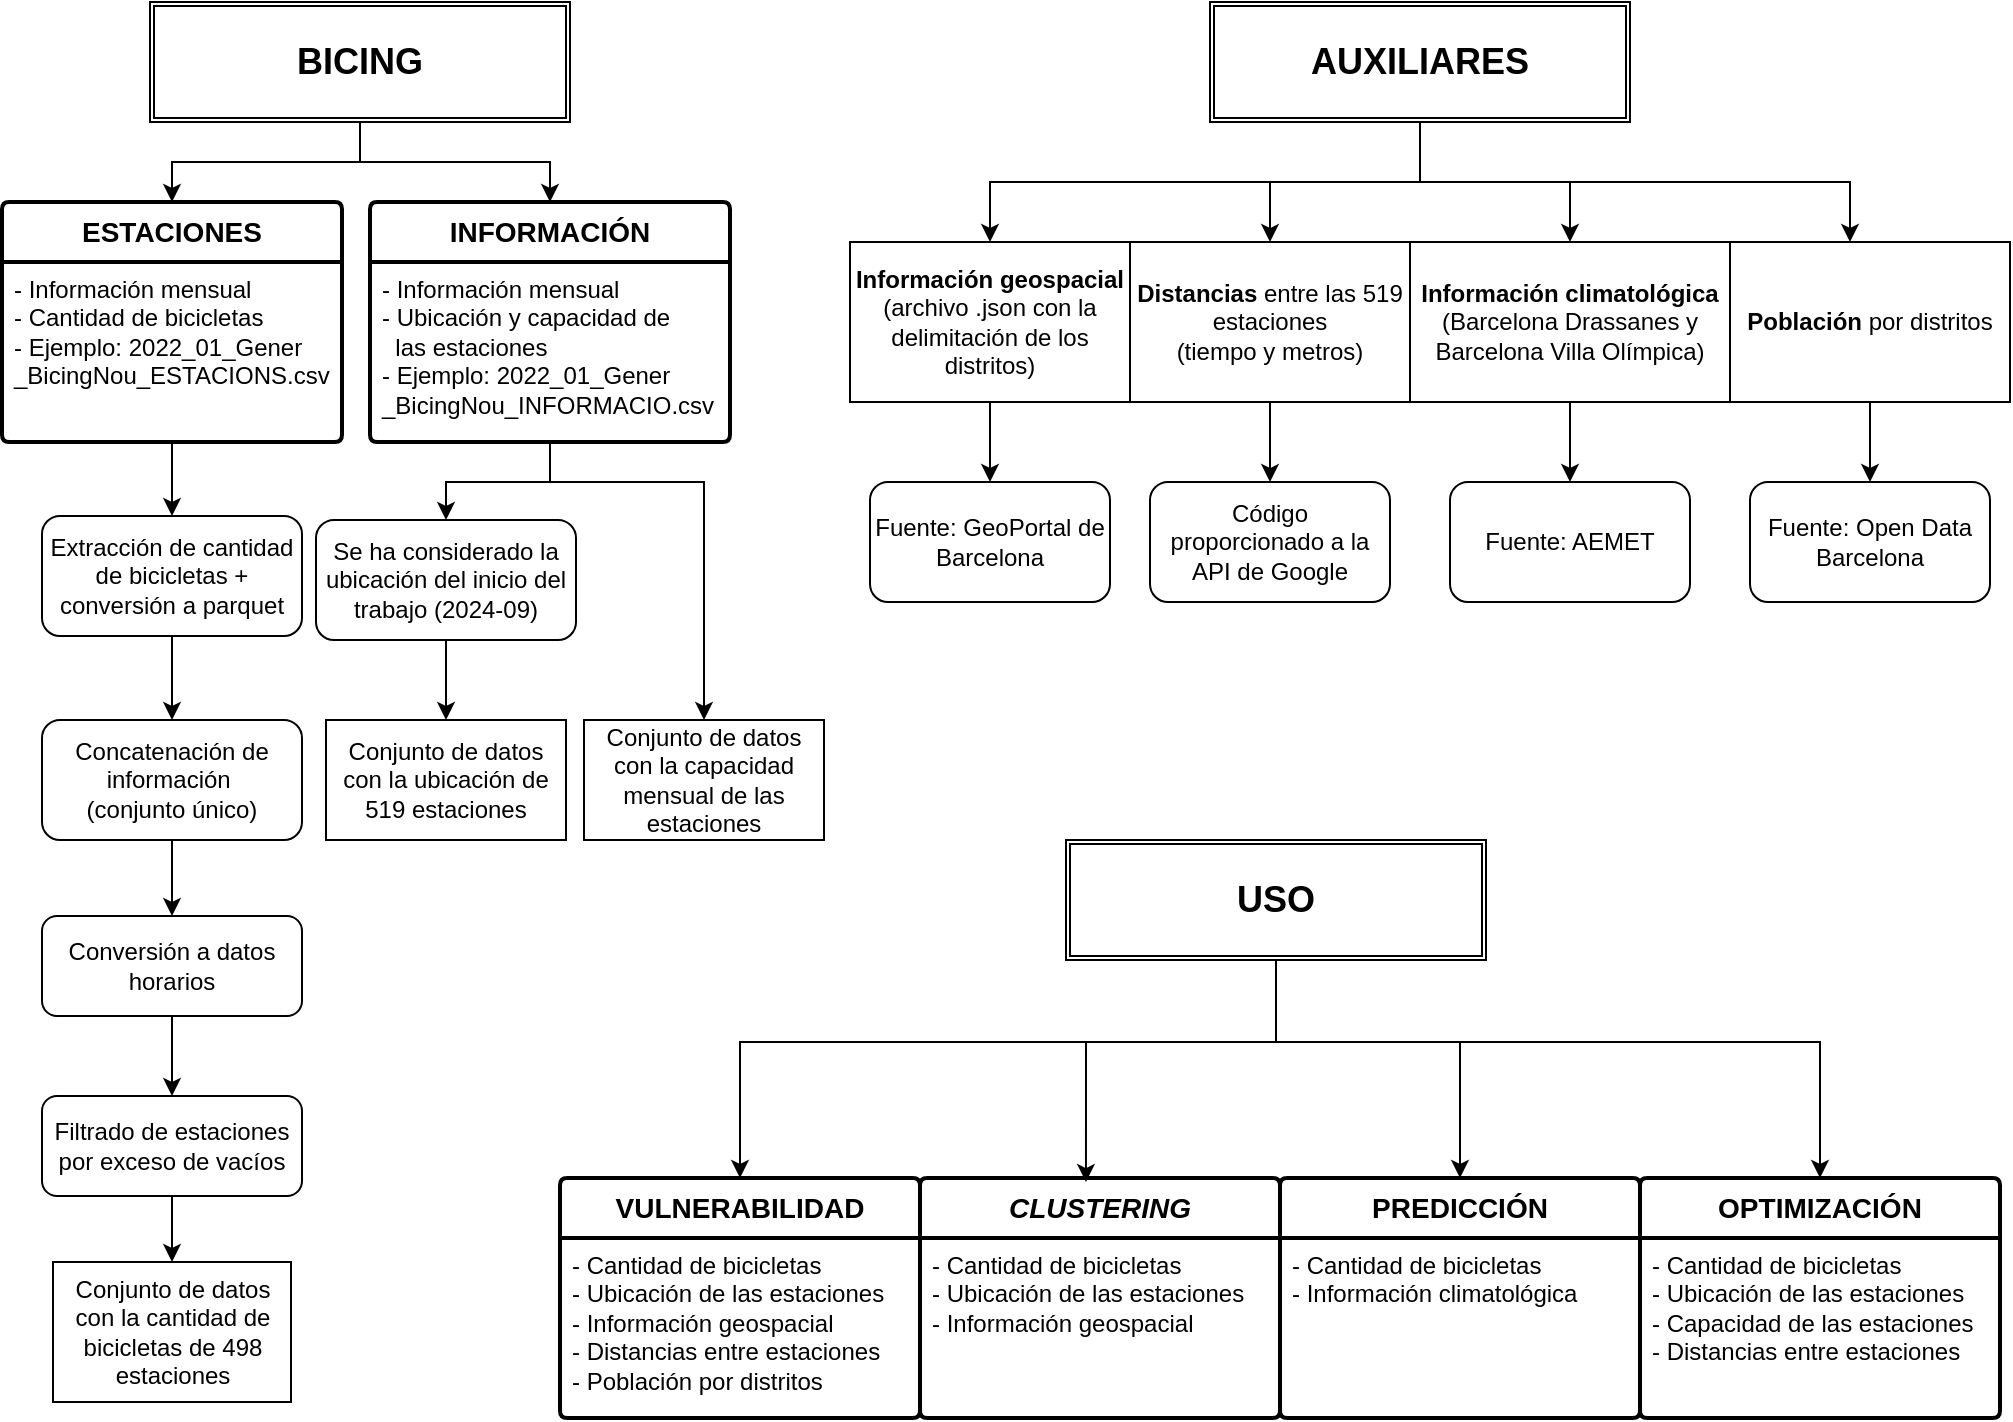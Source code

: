 <mxfile version="25.0.3">
  <diagram name="Página-1" id="TcY5MZNrnw-7XUBEPLQv">
    <mxGraphModel dx="1167" dy="2836" grid="1" gridSize="10" guides="1" tooltips="1" connect="1" arrows="1" fold="1" page="1" pageScale="1" pageWidth="827" pageHeight="1169" math="0" shadow="0">
      <root>
        <mxCell id="0" />
        <mxCell id="1" parent="0" />
        <mxCell id="RKbozviBFmEI2_MTx0Mp-12" style="edgeStyle=orthogonalEdgeStyle;rounded=0;orthogonalLoop=1;jettySize=auto;html=1;entryX=0.5;entryY=0;entryDx=0;entryDy=0;" parent="1" source="RKbozviBFmEI2_MTx0Mp-1" target="RKbozviBFmEI2_MTx0Mp-6" edge="1">
          <mxGeometry relative="1" as="geometry" />
        </mxCell>
        <mxCell id="RKbozviBFmEI2_MTx0Mp-13" style="edgeStyle=orthogonalEdgeStyle;rounded=0;orthogonalLoop=1;jettySize=auto;html=1;entryX=0.5;entryY=0;entryDx=0;entryDy=0;" parent="1" source="RKbozviBFmEI2_MTx0Mp-1" target="RKbozviBFmEI2_MTx0Mp-9" edge="1">
          <mxGeometry relative="1" as="geometry" />
        </mxCell>
        <mxCell id="RKbozviBFmEI2_MTx0Mp-1" value="&lt;font style=&quot;font-size: 18px;&quot;&gt;&lt;b&gt;BICING&lt;/b&gt;&lt;/font&gt;" style="shape=ext;double=1;rounded=0;whiteSpace=wrap;html=1;fillColor=none;" parent="1" vertex="1">
          <mxGeometry x="120" y="-2320" width="210" height="60" as="geometry" />
        </mxCell>
        <mxCell id="RKbozviBFmEI2_MTx0Mp-49" style="edgeStyle=orthogonalEdgeStyle;rounded=0;orthogonalLoop=1;jettySize=auto;html=1;" parent="1" source="RKbozviBFmEI2_MTx0Mp-2" target="RKbozviBFmEI2_MTx0Mp-40" edge="1">
          <mxGeometry relative="1" as="geometry" />
        </mxCell>
        <mxCell id="RKbozviBFmEI2_MTx0Mp-51" style="edgeStyle=orthogonalEdgeStyle;rounded=0;orthogonalLoop=1;jettySize=auto;html=1;" parent="1" source="RKbozviBFmEI2_MTx0Mp-2" target="RKbozviBFmEI2_MTx0Mp-39" edge="1">
          <mxGeometry relative="1" as="geometry">
            <Array as="points">
              <mxPoint x="755" y="-2230" />
              <mxPoint x="540" y="-2230" />
            </Array>
          </mxGeometry>
        </mxCell>
        <mxCell id="RKbozviBFmEI2_MTx0Mp-52" style="edgeStyle=orthogonalEdgeStyle;rounded=0;orthogonalLoop=1;jettySize=auto;html=1;" parent="1" source="RKbozviBFmEI2_MTx0Mp-2" target="RKbozviBFmEI2_MTx0Mp-47" edge="1">
          <mxGeometry relative="1" as="geometry" />
        </mxCell>
        <mxCell id="RKbozviBFmEI2_MTx0Mp-53" style="edgeStyle=orthogonalEdgeStyle;rounded=0;orthogonalLoop=1;jettySize=auto;html=1;" parent="1" source="RKbozviBFmEI2_MTx0Mp-2" target="RKbozviBFmEI2_MTx0Mp-48" edge="1">
          <mxGeometry relative="1" as="geometry">
            <Array as="points">
              <mxPoint x="755" y="-2230" />
              <mxPoint x="970" y="-2230" />
            </Array>
          </mxGeometry>
        </mxCell>
        <mxCell id="RKbozviBFmEI2_MTx0Mp-2" value="&lt;font style=&quot;font-size: 18px;&quot;&gt;&lt;b&gt;AUXILIARES&lt;/b&gt;&lt;/font&gt;" style="shape=ext;double=1;rounded=0;whiteSpace=wrap;html=1;fillColor=none;" parent="1" vertex="1">
          <mxGeometry x="650" y="-2320" width="210" height="60" as="geometry" />
        </mxCell>
        <mxCell id="RKbozviBFmEI2_MTx0Mp-6" value="&lt;b&gt;ESTACIONES&lt;/b&gt;" style="swimlane;childLayout=stackLayout;horizontal=1;startSize=30;horizontalStack=0;rounded=1;fontSize=14;fontStyle=0;strokeWidth=2;resizeParent=0;resizeLast=1;shadow=0;dashed=0;align=center;arcSize=4;whiteSpace=wrap;html=1;fillColor=none;" parent="1" vertex="1">
          <mxGeometry x="46" y="-2220" width="170" height="120" as="geometry">
            <mxRectangle x="300" y="-2330" width="150" height="50" as="alternateBounds" />
          </mxGeometry>
        </mxCell>
        <mxCell id="RKbozviBFmEI2_MTx0Mp-7" value="- Información mensual&lt;div&gt;- Cantidad de bicicletas&lt;/div&gt;&lt;div&gt;- Ejemplo:&amp;nbsp;2022_01_Gener&lt;/div&gt;&lt;div&gt;_BicingNou_ESTACIONS.csv&lt;/div&gt;" style="align=left;strokeColor=none;fillColor=none;spacingLeft=4;fontSize=12;verticalAlign=top;resizable=0;rotatable=0;part=1;html=1;" parent="RKbozviBFmEI2_MTx0Mp-6" vertex="1">
          <mxGeometry y="30" width="170" height="90" as="geometry" />
        </mxCell>
        <mxCell id="RKbozviBFmEI2_MTx0Mp-44" style="edgeStyle=orthogonalEdgeStyle;rounded=0;orthogonalLoop=1;jettySize=auto;html=1;entryX=0.5;entryY=0;entryDx=0;entryDy=0;" parent="1" source="RKbozviBFmEI2_MTx0Mp-9" target="RKbozviBFmEI2_MTx0Mp-19" edge="1">
          <mxGeometry relative="1" as="geometry" />
        </mxCell>
        <mxCell id="RKbozviBFmEI2_MTx0Mp-9" value="&lt;b&gt;INFORMACIÓN&lt;/b&gt;" style="swimlane;childLayout=stackLayout;horizontal=1;startSize=30;horizontalStack=0;rounded=1;fontSize=14;fontStyle=0;strokeWidth=2;resizeParent=0;resizeLast=1;shadow=0;dashed=0;align=center;arcSize=4;whiteSpace=wrap;html=1;fillColor=#FFFFFF;" parent="1" vertex="1">
          <mxGeometry x="230" y="-2220" width="180" height="120" as="geometry">
            <mxRectangle x="300" y="-2330" width="150" height="50" as="alternateBounds" />
          </mxGeometry>
        </mxCell>
        <mxCell id="RKbozviBFmEI2_MTx0Mp-10" value="- Información mensual&lt;div&gt;- Ubicación y capacidad de&lt;/div&gt;&lt;div&gt;&amp;nbsp; las estaciones&lt;/div&gt;&lt;div&gt;- Ejemplo:&amp;nbsp;2022_01_Gener&lt;/div&gt;&lt;div&gt;_BicingNou_INFORMACIO.csv&lt;/div&gt;" style="align=left;strokeColor=none;fillColor=none;spacingLeft=4;fontSize=12;verticalAlign=top;resizable=0;rotatable=0;part=1;html=1;" parent="RKbozviBFmEI2_MTx0Mp-9" vertex="1">
          <mxGeometry y="30" width="180" height="90" as="geometry" />
        </mxCell>
        <mxCell id="vcKm9Th1UIGKHqDHGL48-3" value="" style="edgeStyle=orthogonalEdgeStyle;rounded=0;orthogonalLoop=1;jettySize=auto;html=1;" edge="1" parent="1" source="RKbozviBFmEI2_MTx0Mp-16" target="RKbozviBFmEI2_MTx0Mp-23">
          <mxGeometry relative="1" as="geometry" />
        </mxCell>
        <mxCell id="RKbozviBFmEI2_MTx0Mp-16" value="Extracción de cantidad de bicicletas + conversión a parquet" style="rounded=1;whiteSpace=wrap;html=1;" parent="1" vertex="1">
          <mxGeometry x="66" y="-2063" width="130" height="60" as="geometry" />
        </mxCell>
        <mxCell id="RKbozviBFmEI2_MTx0Mp-17" style="edgeStyle=orthogonalEdgeStyle;rounded=0;orthogonalLoop=1;jettySize=auto;html=1;exitX=0.5;exitY=1;exitDx=0;exitDy=0;" parent="1" source="RKbozviBFmEI2_MTx0Mp-7" target="RKbozviBFmEI2_MTx0Mp-16" edge="1">
          <mxGeometry relative="1" as="geometry" />
        </mxCell>
        <mxCell id="RKbozviBFmEI2_MTx0Mp-43" value="" style="edgeStyle=orthogonalEdgeStyle;rounded=0;orthogonalLoop=1;jettySize=auto;html=1;" parent="1" source="RKbozviBFmEI2_MTx0Mp-19" target="RKbozviBFmEI2_MTx0Mp-32" edge="1">
          <mxGeometry relative="1" as="geometry" />
        </mxCell>
        <mxCell id="RKbozviBFmEI2_MTx0Mp-19" value="&lt;div&gt;&lt;br&gt;&lt;/div&gt;Se ha considerado la ubicación del inicio del trabajo (2024-09)&lt;div&gt;&lt;br&gt;&lt;/div&gt;" style="rounded=1;whiteSpace=wrap;html=1;" parent="1" vertex="1">
          <mxGeometry x="203" y="-2061" width="130" height="60" as="geometry" />
        </mxCell>
        <mxCell id="RKbozviBFmEI2_MTx0Mp-30" value="" style="edgeStyle=orthogonalEdgeStyle;rounded=0;orthogonalLoop=1;jettySize=auto;html=1;" parent="1" source="RKbozviBFmEI2_MTx0Mp-23" target="RKbozviBFmEI2_MTx0Mp-25" edge="1">
          <mxGeometry relative="1" as="geometry" />
        </mxCell>
        <mxCell id="RKbozviBFmEI2_MTx0Mp-23" value="Concatenación de información&amp;nbsp;&lt;div&gt;(conjunto único)&lt;/div&gt;" style="rounded=1;whiteSpace=wrap;html=1;" parent="1" vertex="1">
          <mxGeometry x="66" y="-1961" width="130" height="60" as="geometry" />
        </mxCell>
        <mxCell id="vcKm9Th1UIGKHqDHGL48-4" value="" style="edgeStyle=orthogonalEdgeStyle;rounded=0;orthogonalLoop=1;jettySize=auto;html=1;" edge="1" parent="1" source="RKbozviBFmEI2_MTx0Mp-25" target="RKbozviBFmEI2_MTx0Mp-35">
          <mxGeometry relative="1" as="geometry" />
        </mxCell>
        <mxCell id="RKbozviBFmEI2_MTx0Mp-25" value="Conversión a datos horarios" style="rounded=1;whiteSpace=wrap;html=1;" parent="1" vertex="1">
          <mxGeometry x="66" y="-1863" width="130" height="50" as="geometry" />
        </mxCell>
        <mxCell id="RKbozviBFmEI2_MTx0Mp-32" value="Conjunto de datos con la ubicación de 519 estaciones" style="rounded=0;whiteSpace=wrap;html=1;" parent="1" vertex="1">
          <mxGeometry x="208" y="-1961" width="120" height="60" as="geometry" />
        </mxCell>
        <mxCell id="RKbozviBFmEI2_MTx0Mp-38" style="edgeStyle=orthogonalEdgeStyle;rounded=0;orthogonalLoop=1;jettySize=auto;html=1;exitX=0.5;exitY=1;exitDx=0;exitDy=0;entryX=0.5;entryY=0;entryDx=0;entryDy=0;" parent="1" source="RKbozviBFmEI2_MTx0Mp-35" target="RKbozviBFmEI2_MTx0Mp-36" edge="1">
          <mxGeometry relative="1" as="geometry" />
        </mxCell>
        <mxCell id="RKbozviBFmEI2_MTx0Mp-35" value="Filtrado de estaciones por exceso de vacíos" style="rounded=1;whiteSpace=wrap;html=1;" parent="1" vertex="1">
          <mxGeometry x="66" y="-1773" width="130" height="50" as="geometry" />
        </mxCell>
        <mxCell id="RKbozviBFmEI2_MTx0Mp-36" value="Conjunto de datos con la cantidad de bicicletas de 498 estaciones" style="rounded=0;whiteSpace=wrap;html=1;" parent="1" vertex="1">
          <mxGeometry x="71.5" y="-1690" width="119" height="70" as="geometry" />
        </mxCell>
        <mxCell id="RKbozviBFmEI2_MTx0Mp-54" style="edgeStyle=orthogonalEdgeStyle;rounded=0;orthogonalLoop=1;jettySize=auto;html=1;" parent="1" source="RKbozviBFmEI2_MTx0Mp-39" edge="1">
          <mxGeometry relative="1" as="geometry">
            <mxPoint x="540" y="-2080" as="targetPoint" />
          </mxGeometry>
        </mxCell>
        <mxCell id="RKbozviBFmEI2_MTx0Mp-39" value="&lt;b&gt;Información geospacial&lt;/b&gt; (archivo .json con la delimitación de los distritos)" style="rounded=0;whiteSpace=wrap;html=1;" parent="1" vertex="1">
          <mxGeometry x="470" y="-2200" width="140" height="80" as="geometry" />
        </mxCell>
        <mxCell id="RKbozviBFmEI2_MTx0Mp-60" value="" style="edgeStyle=orthogonalEdgeStyle;rounded=0;orthogonalLoop=1;jettySize=auto;html=1;" parent="1" source="RKbozviBFmEI2_MTx0Mp-40" target="RKbozviBFmEI2_MTx0Mp-57" edge="1">
          <mxGeometry relative="1" as="geometry" />
        </mxCell>
        <mxCell id="RKbozviBFmEI2_MTx0Mp-40" value="&lt;b&gt;Distancias&lt;/b&gt; entre las 519 estaciones&lt;div&gt;(tiempo y metros)&lt;/div&gt;" style="rounded=0;whiteSpace=wrap;html=1;" parent="1" vertex="1">
          <mxGeometry x="610" y="-2200" width="140" height="80" as="geometry" />
        </mxCell>
        <mxCell id="RKbozviBFmEI2_MTx0Mp-61" value="" style="edgeStyle=orthogonalEdgeStyle;rounded=0;orthogonalLoop=1;jettySize=auto;html=1;" parent="1" source="RKbozviBFmEI2_MTx0Mp-47" target="RKbozviBFmEI2_MTx0Mp-58" edge="1">
          <mxGeometry relative="1" as="geometry" />
        </mxCell>
        <mxCell id="RKbozviBFmEI2_MTx0Mp-47" value="&lt;b&gt;Información climatológica&lt;/b&gt; (Barcelona Drassanes y Barcelona Villa Olímpica)" style="rounded=0;whiteSpace=wrap;html=1;" parent="1" vertex="1">
          <mxGeometry x="750" y="-2200" width="160" height="80" as="geometry" />
        </mxCell>
        <mxCell id="RKbozviBFmEI2_MTx0Mp-62" value="" style="edgeStyle=orthogonalEdgeStyle;rounded=0;orthogonalLoop=1;jettySize=auto;html=1;" parent="1" source="RKbozviBFmEI2_MTx0Mp-48" target="RKbozviBFmEI2_MTx0Mp-59" edge="1">
          <mxGeometry relative="1" as="geometry" />
        </mxCell>
        <mxCell id="RKbozviBFmEI2_MTx0Mp-48" value="&lt;b&gt;Población &lt;/b&gt;por distritos" style="rounded=0;whiteSpace=wrap;html=1;" parent="1" vertex="1">
          <mxGeometry x="910" y="-2200" width="140" height="80" as="geometry" />
        </mxCell>
        <mxCell id="RKbozviBFmEI2_MTx0Mp-56" value="Fuente: GeoPortal de Barcelona" style="rounded=1;whiteSpace=wrap;html=1;" parent="1" vertex="1">
          <mxGeometry x="480" y="-2080" width="120" height="60" as="geometry" />
        </mxCell>
        <mxCell id="RKbozviBFmEI2_MTx0Mp-57" value="Código proporcionado a la API de Google" style="rounded=1;whiteSpace=wrap;html=1;" parent="1" vertex="1">
          <mxGeometry x="620" y="-2080" width="120" height="60" as="geometry" />
        </mxCell>
        <mxCell id="RKbozviBFmEI2_MTx0Mp-58" value="Fuente: AEMET" style="rounded=1;whiteSpace=wrap;html=1;" parent="1" vertex="1">
          <mxGeometry x="770" y="-2080" width="120" height="60" as="geometry" />
        </mxCell>
        <mxCell id="RKbozviBFmEI2_MTx0Mp-59" value="Fuente: Open Data Barcelona" style="rounded=1;whiteSpace=wrap;html=1;" parent="1" vertex="1">
          <mxGeometry x="920" y="-2080" width="120" height="60" as="geometry" />
        </mxCell>
        <mxCell id="vcKm9Th1UIGKHqDHGL48-6" value="Conjunto de datos con la capacidad mensual de las estaciones" style="rounded=0;whiteSpace=wrap;html=1;" vertex="1" parent="1">
          <mxGeometry x="337" y="-1961" width="120" height="60" as="geometry" />
        </mxCell>
        <mxCell id="vcKm9Th1UIGKHqDHGL48-7" style="edgeStyle=orthogonalEdgeStyle;rounded=0;orthogonalLoop=1;jettySize=auto;html=1;entryX=0.5;entryY=0;entryDx=0;entryDy=0;" edge="1" parent="1" source="RKbozviBFmEI2_MTx0Mp-10" target="vcKm9Th1UIGKHqDHGL48-6">
          <mxGeometry relative="1" as="geometry">
            <Array as="points">
              <mxPoint x="320" y="-2080" />
              <mxPoint x="397" y="-2080" />
            </Array>
          </mxGeometry>
        </mxCell>
        <mxCell id="vcKm9Th1UIGKHqDHGL48-27" style="edgeStyle=orthogonalEdgeStyle;rounded=0;orthogonalLoop=1;jettySize=auto;html=1;entryX=0.5;entryY=0;entryDx=0;entryDy=0;" edge="1" parent="1" source="vcKm9Th1UIGKHqDHGL48-8" target="vcKm9Th1UIGKHqDHGL48-17">
          <mxGeometry relative="1" as="geometry">
            <Array as="points">
              <mxPoint x="683" y="-1800" />
              <mxPoint x="415" y="-1800" />
            </Array>
          </mxGeometry>
        </mxCell>
        <mxCell id="vcKm9Th1UIGKHqDHGL48-29" style="edgeStyle=orthogonalEdgeStyle;rounded=0;orthogonalLoop=1;jettySize=auto;html=1;entryX=0.5;entryY=0;entryDx=0;entryDy=0;" edge="1" parent="1" source="vcKm9Th1UIGKHqDHGL48-8" target="vcKm9Th1UIGKHqDHGL48-23">
          <mxGeometry relative="1" as="geometry">
            <Array as="points">
              <mxPoint x="683" y="-1800" />
              <mxPoint x="775" y="-1800" />
            </Array>
          </mxGeometry>
        </mxCell>
        <mxCell id="vcKm9Th1UIGKHqDHGL48-30" style="edgeStyle=orthogonalEdgeStyle;rounded=0;orthogonalLoop=1;jettySize=auto;html=1;" edge="1" parent="1" source="vcKm9Th1UIGKHqDHGL48-8" target="vcKm9Th1UIGKHqDHGL48-25">
          <mxGeometry relative="1" as="geometry">
            <Array as="points">
              <mxPoint x="683" y="-1800" />
              <mxPoint x="955" y="-1800" />
            </Array>
          </mxGeometry>
        </mxCell>
        <mxCell id="vcKm9Th1UIGKHqDHGL48-8" value="&lt;font style=&quot;font-size: 18px;&quot;&gt;&lt;b&gt;USO&lt;/b&gt;&lt;/font&gt;" style="shape=ext;double=1;rounded=0;whiteSpace=wrap;html=1;fillColor=none;" vertex="1" parent="1">
          <mxGeometry x="578" y="-1901" width="210" height="60" as="geometry" />
        </mxCell>
        <mxCell id="vcKm9Th1UIGKHqDHGL48-17" value="&lt;b&gt;VULNERABILIDAD&lt;/b&gt;" style="swimlane;childLayout=stackLayout;horizontal=1;startSize=30;horizontalStack=0;rounded=1;fontSize=14;fontStyle=0;strokeWidth=2;resizeParent=0;resizeLast=1;shadow=0;dashed=0;align=center;arcSize=4;whiteSpace=wrap;html=1;fillColor=#FFFFFF;" vertex="1" parent="1">
          <mxGeometry x="325" y="-1732" width="180" height="120" as="geometry">
            <mxRectangle x="300" y="-2330" width="150" height="50" as="alternateBounds" />
          </mxGeometry>
        </mxCell>
        <mxCell id="vcKm9Th1UIGKHqDHGL48-18" value="- Cantidad de bicicletas&lt;div&gt;- Ubicación de las estaciones&lt;/div&gt;&lt;div&gt;- Información geospacial&lt;/div&gt;&lt;div&gt;- Distancias entre estaciones&lt;/div&gt;&lt;div&gt;- Población por distritos&lt;/div&gt;" style="align=left;strokeColor=none;fillColor=none;spacingLeft=4;fontSize=12;verticalAlign=top;resizable=0;rotatable=0;part=1;html=1;" vertex="1" parent="vcKm9Th1UIGKHqDHGL48-17">
          <mxGeometry y="30" width="180" height="90" as="geometry" />
        </mxCell>
        <mxCell id="vcKm9Th1UIGKHqDHGL48-21" value="&lt;b&gt;&lt;i&gt;CLUSTERING&lt;/i&gt;&lt;/b&gt;" style="swimlane;childLayout=stackLayout;horizontal=1;startSize=30;horizontalStack=0;rounded=1;fontSize=14;fontStyle=0;strokeWidth=2;resizeParent=0;resizeLast=1;shadow=0;dashed=0;align=center;arcSize=4;whiteSpace=wrap;html=1;fillColor=#FFFFFF;" vertex="1" parent="1">
          <mxGeometry x="505" y="-1732" width="180" height="120" as="geometry">
            <mxRectangle x="300" y="-2330" width="150" height="50" as="alternateBounds" />
          </mxGeometry>
        </mxCell>
        <mxCell id="vcKm9Th1UIGKHqDHGL48-22" value="- Cantidad de bicicletas&lt;div&gt;- Ubicación de las estaciones&lt;/div&gt;&lt;div&gt;- Información geospacial&lt;/div&gt;" style="align=left;strokeColor=none;fillColor=none;spacingLeft=4;fontSize=12;verticalAlign=top;resizable=0;rotatable=0;part=1;html=1;" vertex="1" parent="vcKm9Th1UIGKHqDHGL48-21">
          <mxGeometry y="30" width="180" height="90" as="geometry" />
        </mxCell>
        <mxCell id="vcKm9Th1UIGKHqDHGL48-23" value="&lt;b&gt;PREDICCIÓN&lt;/b&gt;" style="swimlane;childLayout=stackLayout;horizontal=1;startSize=30;horizontalStack=0;rounded=1;fontSize=14;fontStyle=0;strokeWidth=2;resizeParent=0;resizeLast=1;shadow=0;dashed=0;align=center;arcSize=4;whiteSpace=wrap;html=1;fillColor=#FFFFFF;" vertex="1" parent="1">
          <mxGeometry x="685" y="-1732" width="180" height="120" as="geometry">
            <mxRectangle x="300" y="-2330" width="150" height="50" as="alternateBounds" />
          </mxGeometry>
        </mxCell>
        <mxCell id="vcKm9Th1UIGKHqDHGL48-24" value="- Cantidad de bicicletas&lt;div&gt;- Información climatológica&lt;/div&gt;" style="align=left;strokeColor=none;fillColor=none;spacingLeft=4;fontSize=12;verticalAlign=top;resizable=0;rotatable=0;part=1;html=1;" vertex="1" parent="vcKm9Th1UIGKHqDHGL48-23">
          <mxGeometry y="30" width="180" height="90" as="geometry" />
        </mxCell>
        <mxCell id="vcKm9Th1UIGKHqDHGL48-25" value="&lt;b&gt;OPTIMIZACIÓN&lt;/b&gt;" style="swimlane;childLayout=stackLayout;horizontal=1;startSize=30;horizontalStack=0;rounded=1;fontSize=14;fontStyle=0;strokeWidth=2;resizeParent=0;resizeLast=1;shadow=0;dashed=0;align=center;arcSize=4;whiteSpace=wrap;html=1;fillColor=#FFFFFF;" vertex="1" parent="1">
          <mxGeometry x="865" y="-1732" width="180" height="120" as="geometry">
            <mxRectangle x="300" y="-2330" width="150" height="50" as="alternateBounds" />
          </mxGeometry>
        </mxCell>
        <mxCell id="vcKm9Th1UIGKHqDHGL48-26" value="- Cantidad de bicicletas&lt;div&gt;- Ubicación de las estaciones&lt;/div&gt;&lt;div&gt;-&amp;nbsp;&lt;span style=&quot;background-color: initial;&quot;&gt;Capacidad de las estaciones&lt;/span&gt;&lt;/div&gt;&lt;div&gt;&lt;span style=&quot;background-color: initial;&quot;&gt;- Distancias entre estaciones&lt;/span&gt;&lt;/div&gt;&lt;div&gt;&lt;br&gt;&lt;/div&gt;" style="align=left;strokeColor=none;fillColor=none;spacingLeft=4;fontSize=12;verticalAlign=top;resizable=0;rotatable=0;part=1;html=1;" vertex="1" parent="vcKm9Th1UIGKHqDHGL48-25">
          <mxGeometry y="30" width="180" height="90" as="geometry" />
        </mxCell>
        <mxCell id="vcKm9Th1UIGKHqDHGL48-28" style="edgeStyle=orthogonalEdgeStyle;rounded=0;orthogonalLoop=1;jettySize=auto;html=1;entryX=0.461;entryY=0.017;entryDx=0;entryDy=0;entryPerimeter=0;" edge="1" parent="1" source="vcKm9Th1UIGKHqDHGL48-8" target="vcKm9Th1UIGKHqDHGL48-21">
          <mxGeometry relative="1" as="geometry">
            <Array as="points">
              <mxPoint x="683" y="-1800" />
              <mxPoint x="588" y="-1800" />
            </Array>
          </mxGeometry>
        </mxCell>
      </root>
    </mxGraphModel>
  </diagram>
</mxfile>
